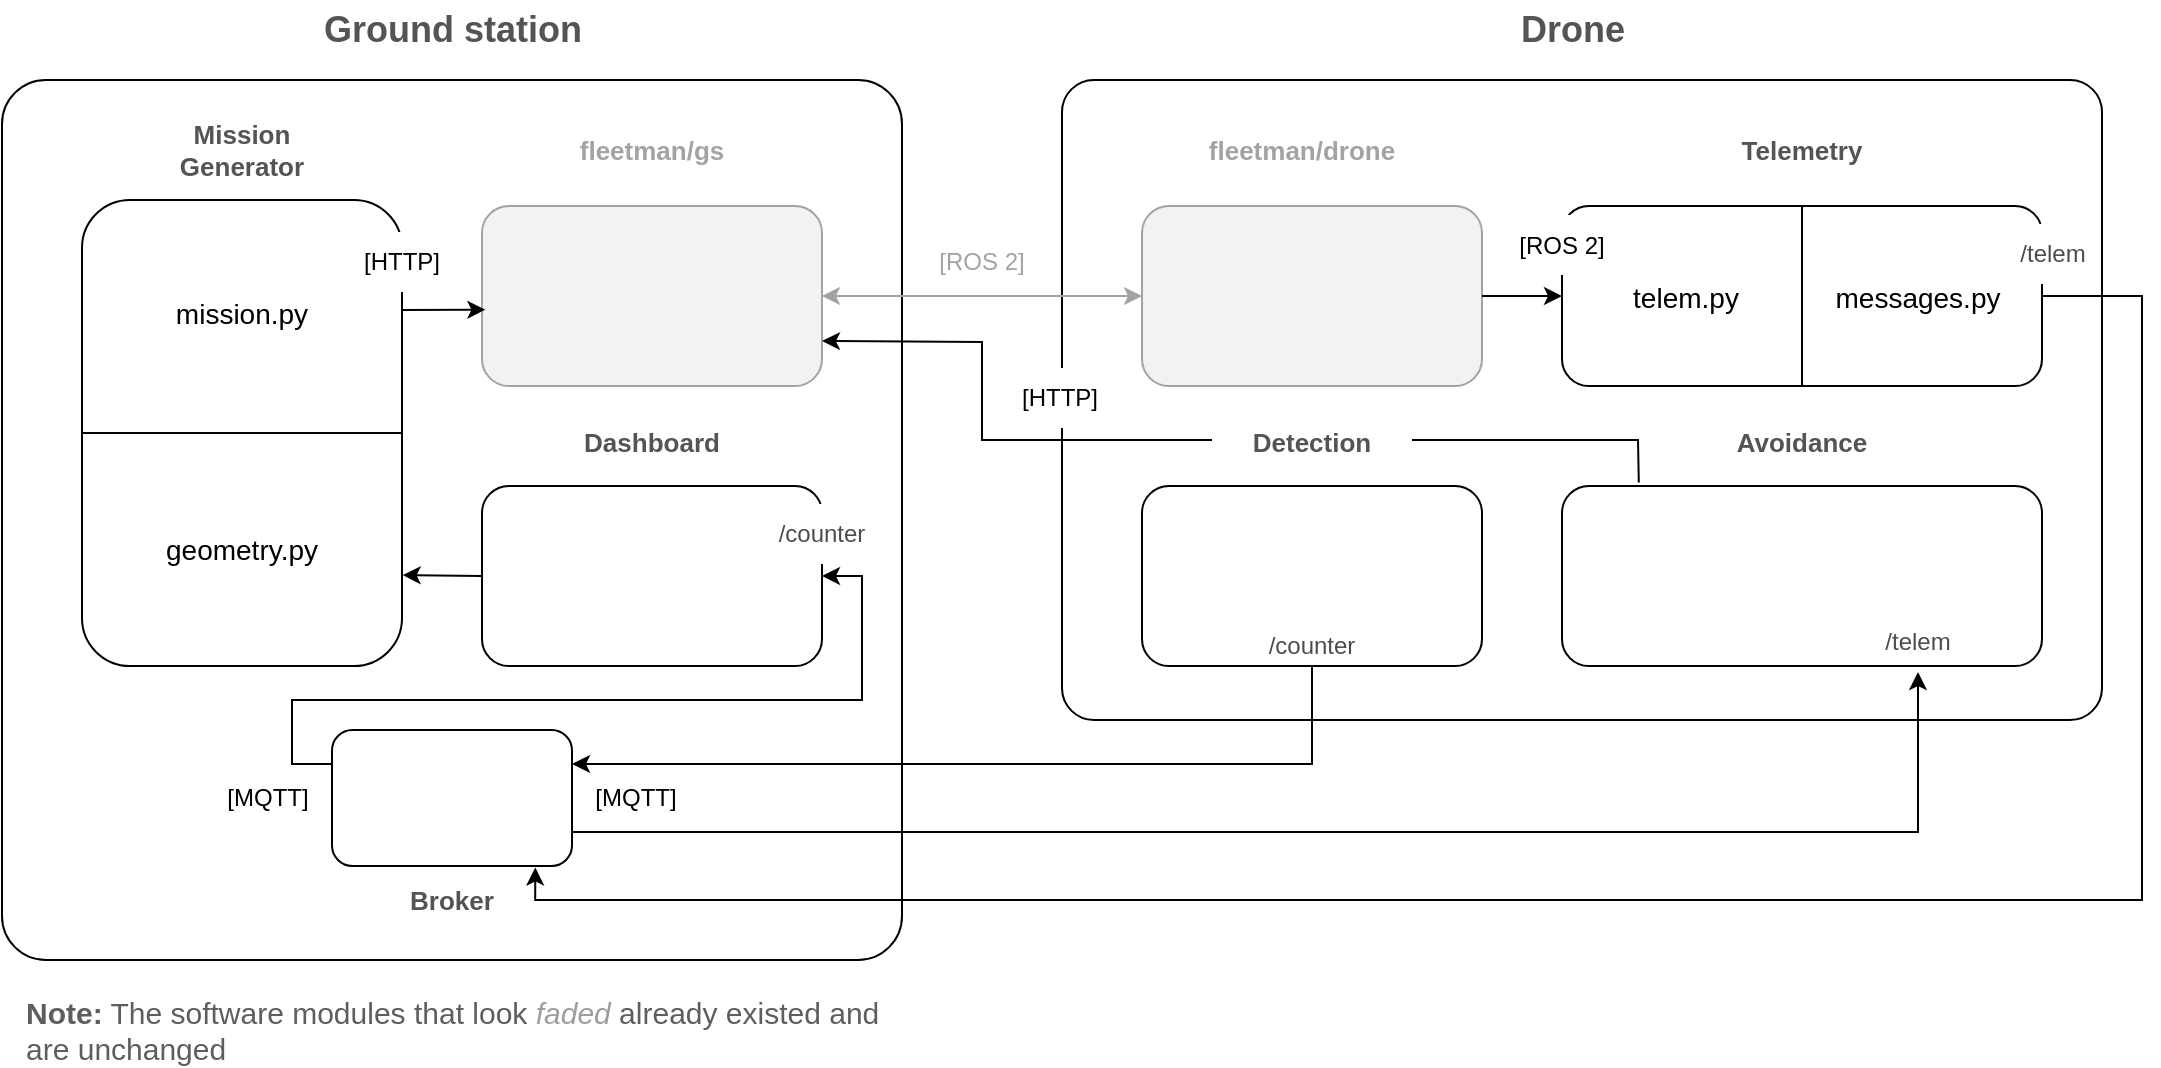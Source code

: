 <mxfile version="24.4.13" type="device">
  <diagram name="Page-1" id="QQhFZsm5E4Q7UqErK2DK">
    <mxGraphModel dx="1313" dy="716" grid="1" gridSize="10" guides="1" tooltips="1" connect="1" arrows="1" fold="1" page="1" pageScale="1" pageWidth="827" pageHeight="1169" math="0" shadow="0">
      <root>
        <mxCell id="0" />
        <mxCell id="1" parent="0" />
        <mxCell id="VT1UUAzVHUPchzsrK04z-7" value="" style="rounded=1;whiteSpace=wrap;html=1;arcSize=5;" parent="1" vertex="1">
          <mxGeometry x="70" y="110" width="450" height="440" as="geometry" />
        </mxCell>
        <mxCell id="VT1UUAzVHUPchzsrK04z-1" value="" style="rounded=1;whiteSpace=wrap;html=1;" parent="1" vertex="1">
          <mxGeometry x="310" y="313" width="170" height="90" as="geometry" />
        </mxCell>
        <mxCell id="VT1UUAzVHUPchzsrK04z-2" value="Dashboard" style="text;html=1;align=center;verticalAlign=middle;whiteSpace=wrap;rounded=0;fontStyle=1;fontColor=#545454;fontSize=13;" parent="1" vertex="1">
          <mxGeometry x="345" y="276" width="100" height="30" as="geometry" />
        </mxCell>
        <mxCell id="VT1UUAzVHUPchzsrK04z-8" value="Ground station" style="text;html=1;align=center;verticalAlign=middle;whiteSpace=wrap;rounded=0;fontStyle=1;fontColor=#545454;fontSize=18;" parent="1" vertex="1">
          <mxGeometry x="227.5" y="70" width="135" height="30" as="geometry" />
        </mxCell>
        <mxCell id="VT1UUAzVHUPchzsrK04z-9" value="" style="rounded=1;whiteSpace=wrap;html=1;" parent="1" vertex="1">
          <mxGeometry x="110" y="170" width="160" height="233" as="geometry" />
        </mxCell>
        <mxCell id="VT1UUAzVHUPchzsrK04z-10" value="Mission Generator" style="text;html=1;align=center;verticalAlign=middle;whiteSpace=wrap;rounded=0;fontStyle=1;fontColor=#545454;fontSize=13;" parent="1" vertex="1">
          <mxGeometry x="140" y="130" width="100" height="30" as="geometry" />
        </mxCell>
        <mxCell id="VT1UUAzVHUPchzsrK04z-11" value="" style="shape=image;verticalLabelPosition=bottom;labelBackgroundColor=default;verticalAlign=top;aspect=fixed;imageAspect=0;image=https://www.svgrepo.com/show/376344/python.svg;" parent="1" vertex="1">
          <mxGeometry x="154" y="359" width="72" height="72" as="geometry" />
        </mxCell>
        <mxCell id="VT1UUAzVHUPchzsrK04z-13" value="mission.py" style="text;html=1;align=center;verticalAlign=middle;whiteSpace=wrap;rounded=0;fontStyle=0;fontSize=14;" parent="1" vertex="1">
          <mxGeometry x="145" y="211.5" width="90" height="30" as="geometry" />
        </mxCell>
        <mxCell id="VT1UUAzVHUPchzsrK04z-14" value="geometry.py" style="text;html=1;align=center;verticalAlign=middle;whiteSpace=wrap;rounded=0;fontStyle=0;fontSize=14;" parent="1" vertex="1">
          <mxGeometry x="145" y="330" width="90" height="30" as="geometry" />
        </mxCell>
        <mxCell id="VT1UUAzVHUPchzsrK04z-17" value="" style="rounded=1;whiteSpace=wrap;html=1;fillColor=#F2F2F2;strokeColor=#A3A3A3;fontColor=#333333;" parent="1" vertex="1">
          <mxGeometry x="310" y="173" width="170" height="90" as="geometry" />
        </mxCell>
        <mxCell id="VT1UUAzVHUPchzsrK04z-19" value="fleetman/gs" style="text;html=1;align=center;verticalAlign=middle;whiteSpace=wrap;rounded=0;fontStyle=1;fontColor=#A3A3A3;fontSize=13;" parent="1" vertex="1">
          <mxGeometry x="345" y="130" width="100" height="30" as="geometry" />
        </mxCell>
        <mxCell id="VT1UUAzVHUPchzsrK04z-20" value="" style="shape=image;verticalLabelPosition=bottom;labelBackgroundColor=default;verticalAlign=top;aspect=fixed;imageAspect=0;image=https://miro.medium.com/v2/resize:fit:438/1*dQvABiWzbE28OTPYjzElKw.png;" parent="1" vertex="1">
          <mxGeometry x="357.46" y="337" width="75.08" height="42" as="geometry" />
        </mxCell>
        <mxCell id="VT1UUAzVHUPchzsrK04z-22" value="" style="shape=image;verticalLabelPosition=bottom;labelBackgroundColor=default;verticalAlign=top;aspect=fixed;imageAspect=0;image=https://miro.medium.com/v2/resize:fit:700/1*5Ou07zVJEqtbfbG6f0kaSA.png;fillOpacity=30;" parent="1" vertex="1">
          <mxGeometry x="342.5" y="204.5" width="105" height="27" as="geometry" />
        </mxCell>
        <mxCell id="VT1UUAzVHUPchzsrK04z-24" value="" style="endArrow=classic;html=1;rounded=0;entryX=0.01;entryY=0.576;entryDx=0;entryDy=0;entryPerimeter=0;" parent="1" target="VT1UUAzVHUPchzsrK04z-17" edge="1">
          <mxGeometry width="50" height="50" relative="1" as="geometry">
            <mxPoint x="270" y="225" as="sourcePoint" />
            <mxPoint x="440" y="330" as="targetPoint" />
          </mxGeometry>
        </mxCell>
        <mxCell id="VT1UUAzVHUPchzsrK04z-25" value="[HTTP]" style="text;html=1;align=center;verticalAlign=middle;whiteSpace=wrap;rounded=0;fillColor=default;" parent="1" vertex="1">
          <mxGeometry x="240" y="186" width="60" height="30" as="geometry" />
        </mxCell>
        <mxCell id="VT1UUAzVHUPchzsrK04z-26" value="" style="rounded=1;whiteSpace=wrap;html=1;arcSize=5;" parent="1" vertex="1">
          <mxGeometry x="600" y="110" width="520" height="320" as="geometry" />
        </mxCell>
        <mxCell id="VT1UUAzVHUPchzsrK04z-27" value="Drone" style="text;html=1;align=center;verticalAlign=middle;whiteSpace=wrap;rounded=0;fontStyle=1;fontColor=#545454;fontSize=18;" parent="1" vertex="1">
          <mxGeometry x="787.5" y="70" width="135" height="30" as="geometry" />
        </mxCell>
        <mxCell id="VT1UUAzVHUPchzsrK04z-28" value="" style="rounded=1;whiteSpace=wrap;html=1;fillColor=#F2F2F2;strokeColor=#A3A3A3;fontColor=#333333;" parent="1" vertex="1">
          <mxGeometry x="640" y="173" width="170" height="90" as="geometry" />
        </mxCell>
        <mxCell id="VT1UUAzVHUPchzsrK04z-29" value="fleetman/drone" style="text;html=1;align=center;verticalAlign=middle;whiteSpace=wrap;rounded=0;fontStyle=1;fontColor=#A3A3A3;fontSize=13;" parent="1" vertex="1">
          <mxGeometry x="670" y="130" width="100" height="30" as="geometry" />
        </mxCell>
        <mxCell id="VT1UUAzVHUPchzsrK04z-30" value="" style="shape=image;verticalLabelPosition=bottom;labelBackgroundColor=default;verticalAlign=top;aspect=fixed;imageAspect=0;image=https://upload.wikimedia.org/wikipedia/commons/thumb/1/18/ISO_C%2B%2B_Logo.svg/800px-ISO_C%2B%2B_Logo.svg.png;fillOpacity=30;" parent="1" vertex="1">
          <mxGeometry x="704.09" y="194.5" width="41.82" height="47" as="geometry" />
        </mxCell>
        <mxCell id="VT1UUAzVHUPchzsrK04z-31" value="" style="endArrow=classic;html=1;rounded=0;exitX=1;exitY=0.5;exitDx=0;exitDy=0;entryX=0;entryY=0.5;entryDx=0;entryDy=0;fontColor=#A3A3A3;strokeColor=#A3A3A3;startArrow=classic;startFill=1;" parent="1" source="VT1UUAzVHUPchzsrK04z-17" target="VT1UUAzVHUPchzsrK04z-28" edge="1">
          <mxGeometry width="50" height="50" relative="1" as="geometry">
            <mxPoint x="540" y="260" as="sourcePoint" />
            <mxPoint x="590" y="210" as="targetPoint" />
          </mxGeometry>
        </mxCell>
        <mxCell id="VT1UUAzVHUPchzsrK04z-32" value="[ROS 2]" style="text;html=1;align=center;verticalAlign=middle;whiteSpace=wrap;rounded=0;fillColor=default;fontColor=#A3A3A3;" parent="1" vertex="1">
          <mxGeometry x="530" y="186" width="60" height="30" as="geometry" />
        </mxCell>
        <mxCell id="VT1UUAzVHUPchzsrK04z-39" value="" style="endArrow=none;html=1;rounded=0;exitX=0;exitY=0.5;exitDx=0;exitDy=0;entryX=1;entryY=0.5;entryDx=0;entryDy=0;" parent="1" source="VT1UUAzVHUPchzsrK04z-9" target="VT1UUAzVHUPchzsrK04z-9" edge="1">
          <mxGeometry width="50" height="50" relative="1" as="geometry">
            <mxPoint x="470" y="400" as="sourcePoint" />
            <mxPoint x="520" y="350" as="targetPoint" />
          </mxGeometry>
        </mxCell>
        <mxCell id="VT1UUAzVHUPchzsrK04z-40" value="" style="endArrow=classic;html=1;rounded=0;entryX=1.002;entryY=0.805;entryDx=0;entryDy=0;entryPerimeter=0;exitX=0;exitY=0.5;exitDx=0;exitDy=0;" parent="1" source="VT1UUAzVHUPchzsrK04z-1" target="VT1UUAzVHUPchzsrK04z-9" edge="1">
          <mxGeometry width="50" height="50" relative="1" as="geometry">
            <mxPoint x="280" y="235" as="sourcePoint" />
            <mxPoint x="322" y="235" as="targetPoint" />
          </mxGeometry>
        </mxCell>
        <mxCell id="WSlOZcIOhxCBMg01aReG-1" style="edgeStyle=orthogonalEdgeStyle;rounded=0;orthogonalLoop=1;jettySize=auto;html=1;exitX=1;exitY=0.5;exitDx=0;exitDy=0;entryX=0.847;entryY=1.011;entryDx=0;entryDy=0;entryPerimeter=0;" edge="1" parent="1" source="VT1UUAzVHUPchzsrK04z-41" target="VT1UUAzVHUPchzsrK04z-72">
          <mxGeometry relative="1" as="geometry">
            <Array as="points">
              <mxPoint x="1140" y="218" />
              <mxPoint x="1140" y="520" />
              <mxPoint x="337" y="520" />
            </Array>
          </mxGeometry>
        </mxCell>
        <mxCell id="VT1UUAzVHUPchzsrK04z-41" value="" style="rounded=1;whiteSpace=wrap;html=1;" parent="1" vertex="1">
          <mxGeometry x="850" y="173" width="240" height="90" as="geometry" />
        </mxCell>
        <mxCell id="VT1UUAzVHUPchzsrK04z-42" value="" style="endArrow=classic;html=1;rounded=0;entryX=0;entryY=0.5;entryDx=0;entryDy=0;exitX=1;exitY=0.5;exitDx=0;exitDy=0;" parent="1" source="VT1UUAzVHUPchzsrK04z-28" target="VT1UUAzVHUPchzsrK04z-41" edge="1">
          <mxGeometry width="50" height="50" relative="1" as="geometry">
            <mxPoint x="280" y="235" as="sourcePoint" />
            <mxPoint x="322" y="235" as="targetPoint" />
          </mxGeometry>
        </mxCell>
        <mxCell id="VT1UUAzVHUPchzsrK04z-43" value="Telemetry" style="text;html=1;align=center;verticalAlign=middle;whiteSpace=wrap;rounded=0;fontStyle=1;fontColor=#545454;fontSize=13;" parent="1" vertex="1">
          <mxGeometry x="920" y="130" width="100" height="30" as="geometry" />
        </mxCell>
        <mxCell id="VT1UUAzVHUPchzsrK04z-45" value="[ROS 2]" style="text;html=1;align=center;verticalAlign=middle;whiteSpace=wrap;rounded=0;fillColor=default;fontColor=#000000;" parent="1" vertex="1">
          <mxGeometry x="820" y="177.5" width="60" height="30" as="geometry" />
        </mxCell>
        <mxCell id="VT1UUAzVHUPchzsrK04z-48" value="" style="endArrow=none;html=1;rounded=0;entryX=0.5;entryY=0;entryDx=0;entryDy=0;exitX=0.5;exitY=1;exitDx=0;exitDy=0;" parent="1" source="VT1UUAzVHUPchzsrK04z-41" target="VT1UUAzVHUPchzsrK04z-41" edge="1">
          <mxGeometry width="50" height="50" relative="1" as="geometry">
            <mxPoint x="800" y="330" as="sourcePoint" />
            <mxPoint x="850" y="280" as="targetPoint" />
          </mxGeometry>
        </mxCell>
        <mxCell id="VT1UUAzVHUPchzsrK04z-49" value="telem.py" style="text;html=1;align=center;verticalAlign=middle;whiteSpace=wrap;rounded=0;fontStyle=0;fontSize=14;" parent="1" vertex="1">
          <mxGeometry x="867" y="203.5" width="90" height="30" as="geometry" />
        </mxCell>
        <mxCell id="VT1UUAzVHUPchzsrK04z-50" value="messages.py" style="text;html=1;align=center;verticalAlign=middle;whiteSpace=wrap;rounded=0;fontStyle=0;fontSize=14;" parent="1" vertex="1">
          <mxGeometry x="983" y="203.5" width="90" height="30" as="geometry" />
        </mxCell>
        <mxCell id="VT1UUAzVHUPchzsrK04z-44" value="" style="shape=image;verticalLabelPosition=bottom;labelBackgroundColor=default;verticalAlign=top;aspect=fixed;imageAspect=0;image=https://www.svgrepo.com/show/376344/python.svg;" parent="1" vertex="1">
          <mxGeometry x="934" y="144" width="72" height="72" as="geometry" />
        </mxCell>
        <mxCell id="VT1UUAzVHUPchzsrK04z-55" value="" style="rounded=1;whiteSpace=wrap;html=1;" parent="1" vertex="1">
          <mxGeometry x="850" y="313" width="240" height="90" as="geometry" />
        </mxCell>
        <mxCell id="VT1UUAzVHUPchzsrK04z-58" value="Avoidance" style="text;html=1;align=center;verticalAlign=middle;whiteSpace=wrap;rounded=0;fontStyle=1;fontColor=#545454;fontSize=13;" parent="1" vertex="1">
          <mxGeometry x="920" y="276" width="100" height="30" as="geometry" />
        </mxCell>
        <mxCell id="VT1UUAzVHUPchzsrK04z-61" value="" style="shape=image;verticalLabelPosition=bottom;labelBackgroundColor=default;verticalAlign=top;aspect=fixed;imageAspect=0;image=https://www.svgrepo.com/show/376344/python.svg;" parent="1" vertex="1">
          <mxGeometry x="934" y="360" width="72" height="72" as="geometry" />
        </mxCell>
        <mxCell id="VT1UUAzVHUPchzsrK04z-62" value="" style="rounded=1;whiteSpace=wrap;html=1;" parent="1" vertex="1">
          <mxGeometry x="640" y="313" width="170" height="90" as="geometry" />
        </mxCell>
        <mxCell id="VT1UUAzVHUPchzsrK04z-65" value="" style="shape=image;verticalLabelPosition=bottom;labelBackgroundColor=default;verticalAlign=top;aspect=fixed;imageAspect=0;image=https://cdn.analyticsvidhya.com/wp-content/uploads/2018/12/yologo_2.png;" parent="1" vertex="1">
          <mxGeometry x="692.92" y="337" width="64.16" height="34.06" as="geometry" />
        </mxCell>
        <mxCell id="VT1UUAzVHUPchzsrK04z-69" value="" style="endArrow=classic;html=1;rounded=0;exitX=0.16;exitY=-0.02;exitDx=0;exitDy=0;exitPerimeter=0;entryX=1;entryY=0.75;entryDx=0;entryDy=0;" parent="1" source="VT1UUAzVHUPchzsrK04z-55" target="VT1UUAzVHUPchzsrK04z-17" edge="1">
          <mxGeometry width="50" height="50" relative="1" as="geometry">
            <mxPoint x="660" y="300" as="sourcePoint" />
            <mxPoint x="710" y="250" as="targetPoint" />
            <Array as="points">
              <mxPoint x="888" y="290" />
              <mxPoint x="560" y="290" />
              <mxPoint x="560" y="241" />
            </Array>
          </mxGeometry>
        </mxCell>
        <mxCell id="VT1UUAzVHUPchzsrK04z-63" value="Detection" style="text;html=1;align=center;verticalAlign=middle;whiteSpace=wrap;rounded=0;fontStyle=1;fontColor=#545454;fontSize=13;fillColor=default;" parent="1" vertex="1">
          <mxGeometry x="675" y="276" width="100" height="30" as="geometry" />
        </mxCell>
        <mxCell id="VT1UUAzVHUPchzsrK04z-70" value="[HTTP]" style="text;html=1;align=center;verticalAlign=middle;whiteSpace=wrap;rounded=0;fillColor=default;" parent="1" vertex="1">
          <mxGeometry x="569" y="254" width="60" height="30" as="geometry" />
        </mxCell>
        <mxCell id="WSlOZcIOhxCBMg01aReG-2" style="edgeStyle=orthogonalEdgeStyle;rounded=0;orthogonalLoop=1;jettySize=auto;html=1;exitX=1;exitY=0.75;exitDx=0;exitDy=0;entryX=0.5;entryY=1;entryDx=0;entryDy=0;" edge="1" parent="1" source="VT1UUAzVHUPchzsrK04z-72" target="xipW_wQAXYqAmelbau7Z-8">
          <mxGeometry relative="1" as="geometry" />
        </mxCell>
        <mxCell id="WSlOZcIOhxCBMg01aReG-3" style="edgeStyle=orthogonalEdgeStyle;rounded=0;orthogonalLoop=1;jettySize=auto;html=1;exitX=0;exitY=0.25;exitDx=0;exitDy=0;entryX=1;entryY=0.5;entryDx=0;entryDy=0;" edge="1" parent="1" source="VT1UUAzVHUPchzsrK04z-72" target="VT1UUAzVHUPchzsrK04z-1">
          <mxGeometry relative="1" as="geometry">
            <Array as="points">
              <mxPoint x="215" y="452" />
              <mxPoint x="215" y="420" />
              <mxPoint x="500" y="420" />
              <mxPoint x="500" y="358" />
            </Array>
          </mxGeometry>
        </mxCell>
        <mxCell id="VT1UUAzVHUPchzsrK04z-72" value="" style="rounded=1;whiteSpace=wrap;html=1;fontColor=#000000;strokeColor=#000000;" parent="1" vertex="1">
          <mxGeometry x="235" y="435" width="120" height="68" as="geometry" />
        </mxCell>
        <mxCell id="VT1UUAzVHUPchzsrK04z-77" value="Broker" style="text;html=1;align=center;verticalAlign=middle;whiteSpace=wrap;rounded=0;fontStyle=1;fontColor=#545454;fontSize=13;rotation=0;" parent="1" vertex="1">
          <mxGeometry x="245" y="505" width="100" height="30" as="geometry" />
        </mxCell>
        <mxCell id="VT1UUAzVHUPchzsrK04z-79" value="&lt;b style=&quot;font-size: 15px;&quot;&gt;Note:&lt;/b&gt; The software modules that look &lt;span style=&quot;font-size: 15px;&quot;&gt;&lt;font color=&quot;#9e9e9e&quot; style=&quot;font-size: 15px;&quot;&gt;&lt;i&gt;faded&lt;/i&gt;&lt;/font&gt;&lt;/span&gt; already existed and are unchanged" style="text;html=1;align=left;verticalAlign=middle;whiteSpace=wrap;rounded=0;fontSize=15;fontColor=#5E5E5E;" parent="1" vertex="1">
          <mxGeometry x="80" y="570" width="440" height="30" as="geometry" />
        </mxCell>
        <mxCell id="4eCYIkDmRplkQpLC0vw9-2" value="" style="shape=image;verticalLabelPosition=bottom;labelBackgroundColor=default;verticalAlign=top;aspect=fixed;imageAspect=0;image=https://projects.eclipse.org/sites/default/files/mosquitto-200px.png;" parent="1" vertex="1">
          <mxGeometry x="271.15" y="445.5" width="47.71" height="47" as="geometry" />
        </mxCell>
        <mxCell id="xipW_wQAXYqAmelbau7Z-6" value="/telem" style="text;html=1;align=center;verticalAlign=middle;whiteSpace=wrap;rounded=0;fontSize=12;fillColor=default;fontColor=#4D4D4D;" parent="1" vertex="1">
          <mxGeometry x="1077" y="182" width="37" height="30" as="geometry" />
        </mxCell>
        <mxCell id="xipW_wQAXYqAmelbau7Z-7" value="/counter" style="text;html=1;align=center;verticalAlign=middle;whiteSpace=wrap;rounded=0;fontSize=12;fontColor=#4D4D4D;" parent="1" vertex="1">
          <mxGeometry x="695" y="378" width="60" height="30" as="geometry" />
        </mxCell>
        <mxCell id="xipW_wQAXYqAmelbau7Z-8" value="/telem" style="text;html=1;align=center;verticalAlign=middle;whiteSpace=wrap;rounded=0;fontSize=12;fontColor=#4D4D4D;" parent="1" vertex="1">
          <mxGeometry x="998" y="376" width="60" height="30" as="geometry" />
        </mxCell>
        <mxCell id="xipW_wQAXYqAmelbau7Z-9" value="/counter" style="text;html=1;align=center;verticalAlign=middle;whiteSpace=wrap;rounded=0;fontSize=12;fillColor=default;fontColor=#4D4D4D;" parent="1" vertex="1">
          <mxGeometry x="450" y="322" width="60" height="30" as="geometry" />
        </mxCell>
        <mxCell id="VT1UUAzVHUPchzsrK04z-47" value="[MQTT]" style="text;html=1;align=center;verticalAlign=middle;whiteSpace=wrap;rounded=0;fillColor=default;fontColor=#000000;strokeColor=none;" parent="1" vertex="1">
          <mxGeometry x="357" y="454" width="60" height="30" as="geometry" />
        </mxCell>
        <mxCell id="VT1UUAzVHUPchzsrK04z-57" value="[MQTT]" style="text;html=1;align=center;verticalAlign=middle;whiteSpace=wrap;rounded=0;fillColor=default;fontColor=#000000;strokeColor=none;" parent="1" vertex="1">
          <mxGeometry x="173" y="454" width="60" height="30" as="geometry" />
        </mxCell>
        <mxCell id="WSlOZcIOhxCBMg01aReG-5" style="edgeStyle=orthogonalEdgeStyle;rounded=0;orthogonalLoop=1;jettySize=auto;html=1;exitX=1;exitY=0.25;exitDx=0;exitDy=0;entryX=0.5;entryY=1;entryDx=0;entryDy=0;startArrow=classic;startFill=1;endArrow=none;endFill=0;" edge="1" parent="1" source="VT1UUAzVHUPchzsrK04z-72" target="VT1UUAzVHUPchzsrK04z-62">
          <mxGeometry relative="1" as="geometry">
            <mxPoint x="540" y="460" as="targetPoint" />
          </mxGeometry>
        </mxCell>
      </root>
    </mxGraphModel>
  </diagram>
</mxfile>

